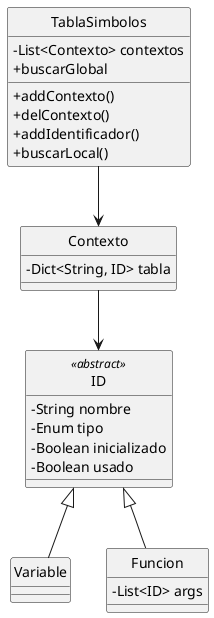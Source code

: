 @startuml TablaSimbolos

skinparam ClassAttributeIconSize 0
hide circle

class TablaSimbolos{
    -List<Contexto> contextos
    +addContexto()
    +delContexto()
    +addIdentificador()
    +buscarLocal()
    +buscarGlobal
}

class Contexto{
    - Dict<String, ID> tabla
}

class ID<<abstract>>{
    -String nombre
    -Enum tipo
    -Boolean inicializado
    -Boolean usado
}

class Variable
class Funcion{
    -List<ID> args
}

TablaSimbolos --> Contexto
Contexto-->ID
ID <|-- Variable
ID <|-- Funcion
@enduml